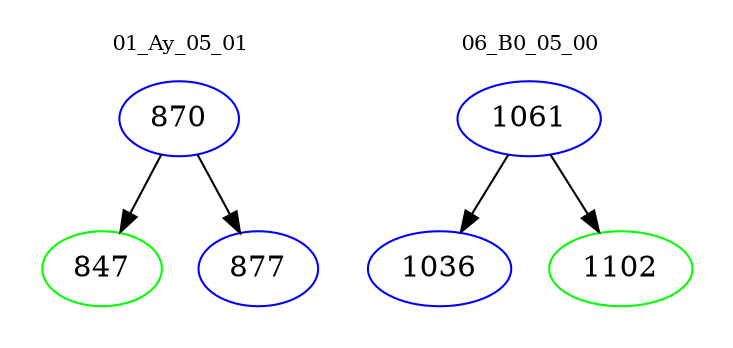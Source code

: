 digraph{
subgraph cluster_0 {
color = white
label = "01_Ay_05_01";
fontsize=10;
T0_870 [label="870", color="blue"]
T0_870 -> T0_847 [color="black"]
T0_847 [label="847", color="green"]
T0_870 -> T0_877 [color="black"]
T0_877 [label="877", color="blue"]
}
subgraph cluster_1 {
color = white
label = "06_B0_05_00";
fontsize=10;
T1_1061 [label="1061", color="blue"]
T1_1061 -> T1_1036 [color="black"]
T1_1036 [label="1036", color="blue"]
T1_1061 -> T1_1102 [color="black"]
T1_1102 [label="1102", color="green"]
}
}
